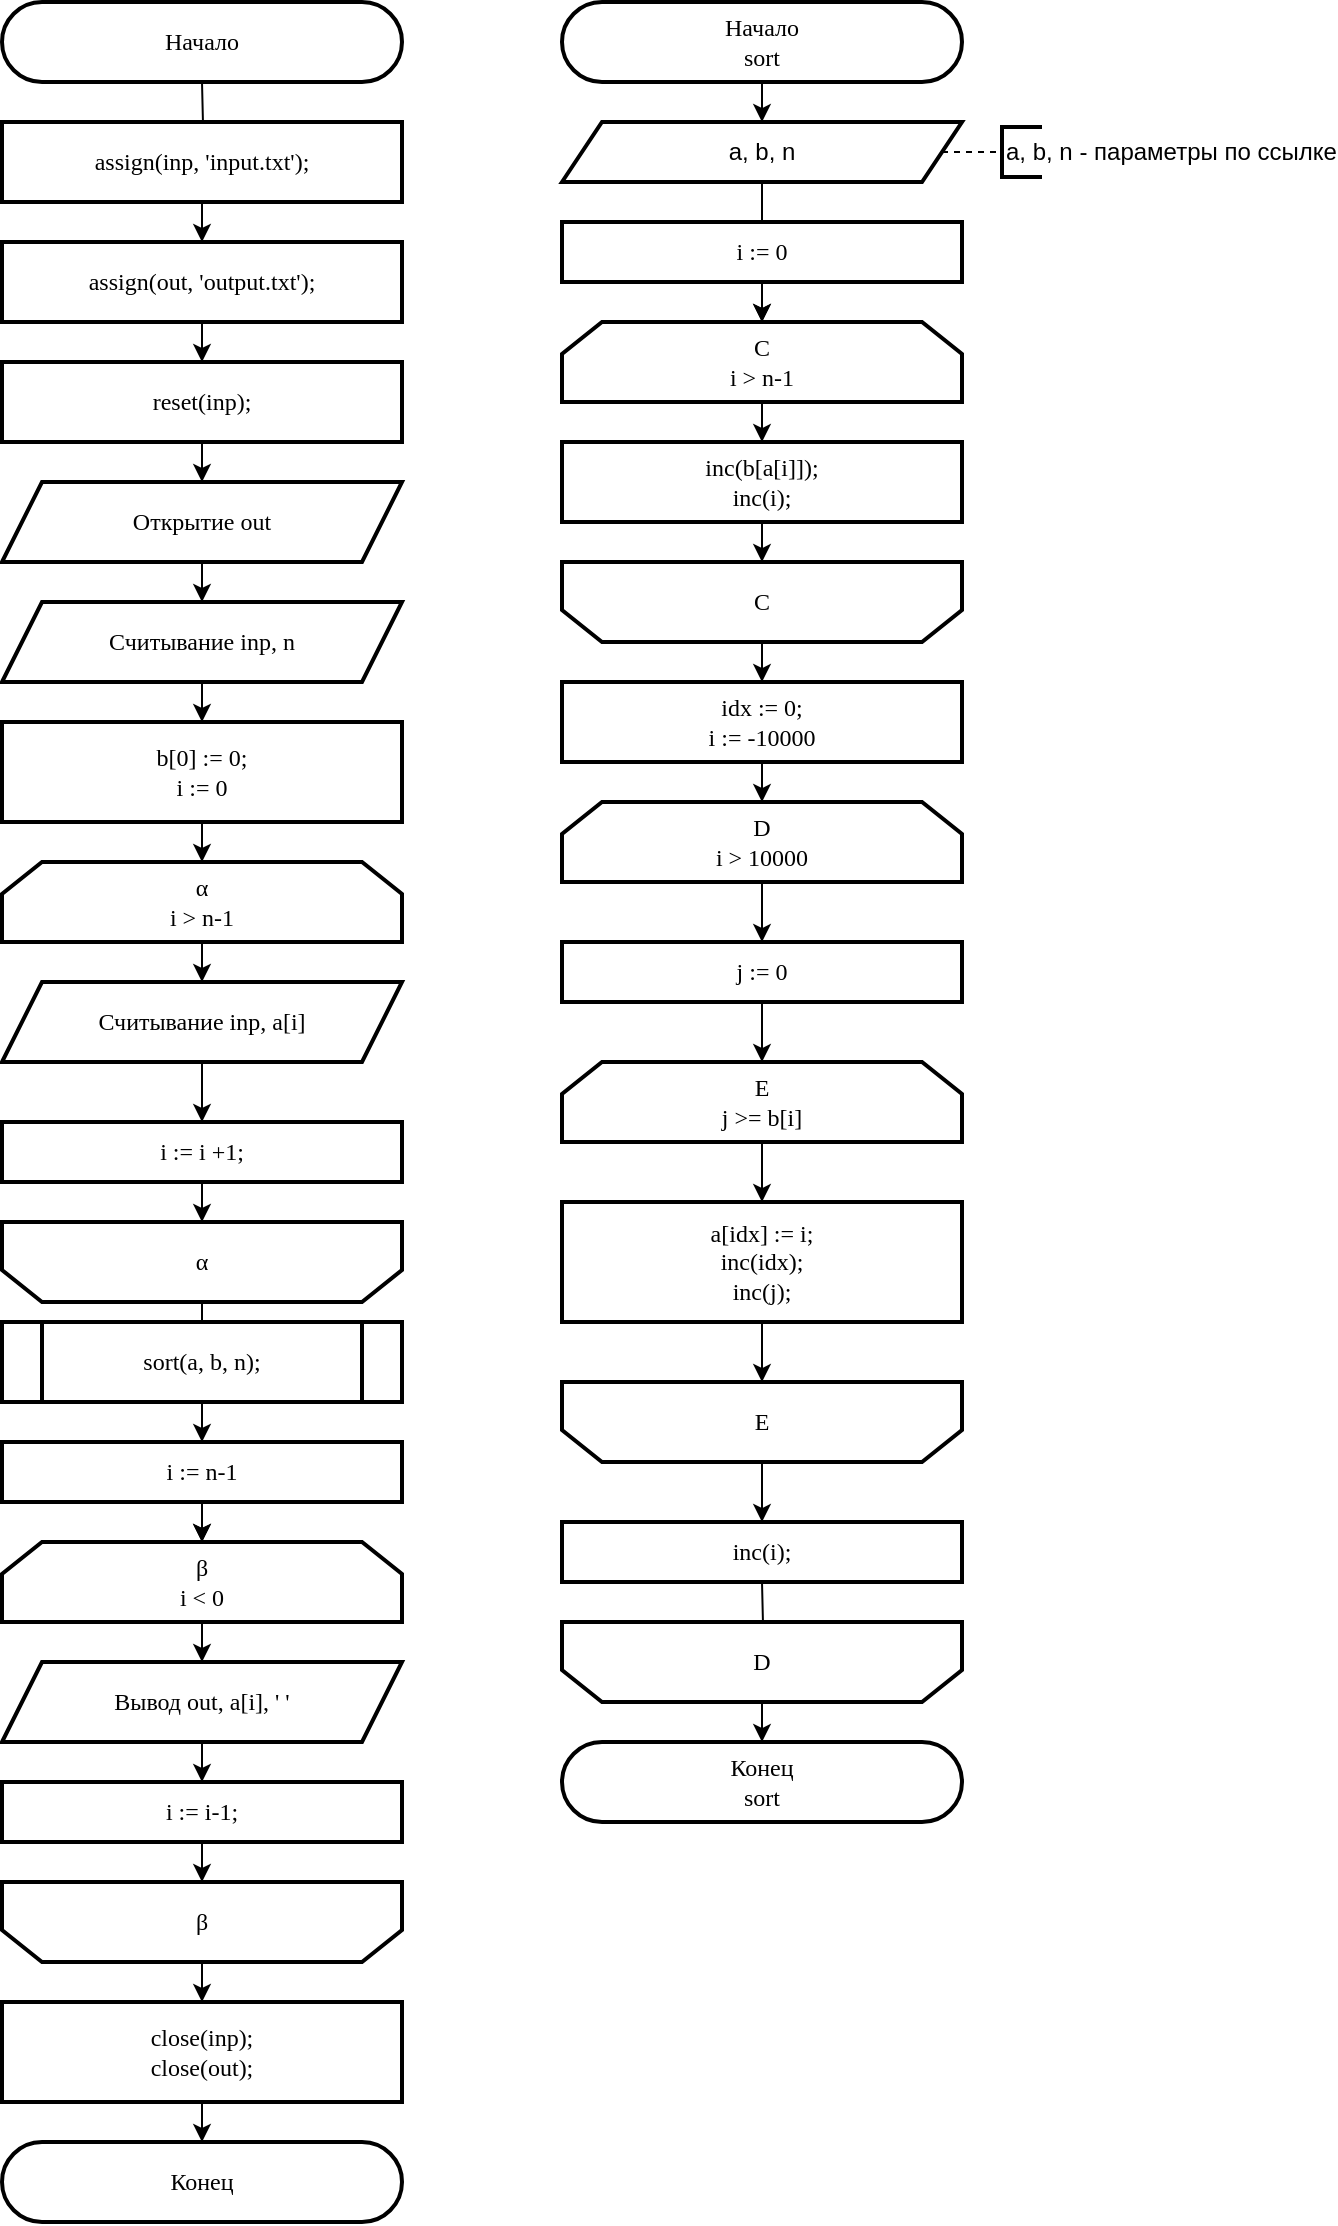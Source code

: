 <mxfile version="14.3.2" type="device"><diagram id="C5RBs43oDa-KdzZeNtuy" name="Page-1"><mxGraphModel dx="868" dy="425" grid="1" gridSize="10" guides="1" tooltips="1" connect="1" arrows="1" fold="1" page="1" pageScale="1" pageWidth="827" pageHeight="1169" math="0" shadow="0"><root><mxCell id="WIyWlLk6GJQsqaUBKTNV-0"/><mxCell id="WIyWlLk6GJQsqaUBKTNV-1" parent="WIyWlLk6GJQsqaUBKTNV-0"/><mxCell id="MlXDZ5iIv1wCANMHY0kZ-0" value="" style="edgeStyle=orthogonalEdgeStyle;rounded=0;orthogonalLoop=1;jettySize=auto;html=1;fontFamily=Times New Roman;fontSize=12;" parent="WIyWlLk6GJQsqaUBKTNV-1" target="MlXDZ5iIv1wCANMHY0kZ-2" edge="1"><mxGeometry relative="1" as="geometry"><mxPoint x="180" y="80.0" as="sourcePoint"/></mxGeometry></mxCell><mxCell id="MlXDZ5iIv1wCANMHY0kZ-1" value="" style="edgeStyle=orthogonalEdgeStyle;rounded=0;orthogonalLoop=1;jettySize=auto;html=1;fontFamily=Times New Roman;fontSize=12;" parent="WIyWlLk6GJQsqaUBKTNV-1" source="MlXDZ5iIv1wCANMHY0kZ-2" target="MlXDZ5iIv1wCANMHY0kZ-5" edge="1"><mxGeometry relative="1" as="geometry"/></mxCell><mxCell id="MlXDZ5iIv1wCANMHY0kZ-2" value="assign(inp, 'input.txt');" style="rounded=0;whiteSpace=wrap;html=1;absoluteArcSize=1;arcSize=14;strokeWidth=2;fontFamily=Times New Roman;fontSize=12;" parent="WIyWlLk6GJQsqaUBKTNV-1" vertex="1"><mxGeometry x="80" y="100" width="200" height="40" as="geometry"/></mxCell><mxCell id="MlXDZ5iIv1wCANMHY0kZ-3" value="&lt;font style=&quot;font-size: 12px;&quot;&gt;Начало&lt;/font&gt;" style="rounded=1;whiteSpace=wrap;html=1;shadow=0;fillColor=#ffffff;arcSize=50;strokeWidth=2;fontFamily=Times New Roman;fontSize=12;" parent="WIyWlLk6GJQsqaUBKTNV-1" vertex="1"><mxGeometry x="80" y="40" width="200" height="40" as="geometry"/></mxCell><mxCell id="MlXDZ5iIv1wCANMHY0kZ-4" value="" style="edgeStyle=orthogonalEdgeStyle;rounded=0;orthogonalLoop=1;jettySize=auto;html=1;fontFamily=Times New Roman;fontSize=12;" parent="WIyWlLk6GJQsqaUBKTNV-1" source="MlXDZ5iIv1wCANMHY0kZ-5" target="MlXDZ5iIv1wCANMHY0kZ-7" edge="1"><mxGeometry relative="1" as="geometry"/></mxCell><mxCell id="MlXDZ5iIv1wCANMHY0kZ-5" value="assign(out, 'output.txt');" style="rounded=0;whiteSpace=wrap;html=1;absoluteArcSize=1;arcSize=14;strokeWidth=2;fontFamily=Times New Roman;fontSize=12;" parent="WIyWlLk6GJQsqaUBKTNV-1" vertex="1"><mxGeometry x="80" y="160" width="200" height="40" as="geometry"/></mxCell><mxCell id="MlXDZ5iIv1wCANMHY0kZ-6" value="" style="edgeStyle=orthogonalEdgeStyle;rounded=0;orthogonalLoop=1;jettySize=auto;html=1;fontFamily=Times New Roman;fontSize=12;" parent="WIyWlLk6GJQsqaUBKTNV-1" source="MlXDZ5iIv1wCANMHY0kZ-7" target="MlXDZ5iIv1wCANMHY0kZ-9" edge="1"><mxGeometry relative="1" as="geometry"/></mxCell><mxCell id="MlXDZ5iIv1wCANMHY0kZ-7" value="reset(inp);" style="rounded=0;whiteSpace=wrap;html=1;absoluteArcSize=1;arcSize=14;strokeWidth=2;fontFamily=Times New Roman;fontSize=12;spacing=2;labelBorderColor=none;" parent="WIyWlLk6GJQsqaUBKTNV-1" vertex="1"><mxGeometry x="80" y="220" width="200" height="40" as="geometry"/></mxCell><mxCell id="MlXDZ5iIv1wCANMHY0kZ-8" value="" style="edgeStyle=orthogonalEdgeStyle;rounded=0;orthogonalLoop=1;jettySize=auto;html=1;fontFamily=Times New Roman;fontSize=12;" parent="WIyWlLk6GJQsqaUBKTNV-1" source="MlXDZ5iIv1wCANMHY0kZ-9" target="MlXDZ5iIv1wCANMHY0kZ-11" edge="1"><mxGeometry relative="1" as="geometry"/></mxCell><mxCell id="MlXDZ5iIv1wCANMHY0kZ-9" value="Открытие&amp;nbsp;out" style="shape=parallelogram;perimeter=parallelogramPerimeter;whiteSpace=wrap;html=1;fixedSize=1;fontFamily=Times New Roman;fontSize=12;strokeWidth=2;" parent="WIyWlLk6GJQsqaUBKTNV-1" vertex="1"><mxGeometry x="80" y="280" width="200" height="40" as="geometry"/></mxCell><mxCell id="MlXDZ5iIv1wCANMHY0kZ-10" value="" style="edgeStyle=orthogonalEdgeStyle;rounded=0;orthogonalLoop=1;jettySize=auto;html=1;fontFamily=Times New Roman;fontSize=12;" parent="WIyWlLk6GJQsqaUBKTNV-1" source="MlXDZ5iIv1wCANMHY0kZ-11" target="MlXDZ5iIv1wCANMHY0kZ-13" edge="1"><mxGeometry relative="1" as="geometry"/></mxCell><mxCell id="MlXDZ5iIv1wCANMHY0kZ-11" value="Считывание&amp;nbsp;inp, n" style="shape=parallelogram;perimeter=parallelogramPerimeter;whiteSpace=wrap;html=1;fixedSize=1;fontFamily=Times New Roman;fontSize=12;strokeWidth=2;" parent="WIyWlLk6GJQsqaUBKTNV-1" vertex="1"><mxGeometry x="80" y="340" width="200" height="40" as="geometry"/></mxCell><mxCell id="MlXDZ5iIv1wCANMHY0kZ-12" value="" style="edgeStyle=orthogonalEdgeStyle;rounded=0;orthogonalLoop=1;jettySize=auto;html=1;fontFamily=Times New Roman;fontSize=12;" parent="WIyWlLk6GJQsqaUBKTNV-1" source="MlXDZ5iIv1wCANMHY0kZ-13" target="MlXDZ5iIv1wCANMHY0kZ-15" edge="1"><mxGeometry relative="1" as="geometry"/></mxCell><mxCell id="MlXDZ5iIv1wCANMHY0kZ-13" value="b[0] := 0;&lt;br style=&quot;font-size: 12px;&quot;&gt;i := 0" style="whiteSpace=wrap;html=1;fontFamily=Times New Roman;fontSize=12;strokeWidth=2;" parent="WIyWlLk6GJQsqaUBKTNV-1" vertex="1"><mxGeometry x="80" y="400" width="200" height="50" as="geometry"/></mxCell><mxCell id="MlXDZ5iIv1wCANMHY0kZ-14" value="" style="edgeStyle=orthogonalEdgeStyle;rounded=0;orthogonalLoop=1;jettySize=auto;html=1;fontFamily=Times New Roman;fontSize=12;" parent="WIyWlLk6GJQsqaUBKTNV-1" source="MlXDZ5iIv1wCANMHY0kZ-15" target="MlXDZ5iIv1wCANMHY0kZ-17" edge="1"><mxGeometry relative="1" as="geometry"/></mxCell><mxCell id="MlXDZ5iIv1wCANMHY0kZ-15" value="α&lt;br style=&quot;font-size: 12px;&quot;&gt;i &amp;gt; n-1" style="shape=loopLimit;whiteSpace=wrap;html=1;rounded=0;shadow=0;strokeWidth=2;fillColor=#ffffff;fontFamily=Times New Roman;fontSize=12;" parent="WIyWlLk6GJQsqaUBKTNV-1" vertex="1"><mxGeometry x="80" y="470" width="200" height="40" as="geometry"/></mxCell><mxCell id="MlXDZ5iIv1wCANMHY0kZ-16" value="" style="edgeStyle=orthogonalEdgeStyle;rounded=0;orthogonalLoop=1;jettySize=auto;html=1;fontFamily=Times New Roman;fontSize=12;" parent="WIyWlLk6GJQsqaUBKTNV-1" source="MlXDZ5iIv1wCANMHY0kZ-17" edge="1"><mxGeometry relative="1" as="geometry"><mxPoint x="180" y="600.0" as="targetPoint"/></mxGeometry></mxCell><mxCell id="MlXDZ5iIv1wCANMHY0kZ-17" value="Считывание inp, a[i]" style="shape=parallelogram;perimeter=parallelogramPerimeter;whiteSpace=wrap;html=1;fixedSize=1;fontFamily=Times New Roman;fontSize=12;strokeWidth=2;" parent="WIyWlLk6GJQsqaUBKTNV-1" vertex="1"><mxGeometry x="80" y="530" width="200" height="40" as="geometry"/></mxCell><mxCell id="MlXDZ5iIv1wCANMHY0kZ-18" value="" style="edgeStyle=orthogonalEdgeStyle;rounded=0;orthogonalLoop=1;jettySize=auto;html=1;fontFamily=Times New Roman;fontSize=12;" parent="WIyWlLk6GJQsqaUBKTNV-1" source="MlXDZ5iIv1wCANMHY0kZ-19" target="MlXDZ5iIv1wCANMHY0kZ-23" edge="1"><mxGeometry relative="1" as="geometry"/></mxCell><mxCell id="MlXDZ5iIv1wCANMHY0kZ-19" value="&lt;font style=&quot;font-size: 12px;&quot;&gt;α&lt;br style=&quot;font-size: 12px;&quot;&gt;&lt;/font&gt;" style="shape=loopLimit;whiteSpace=wrap;html=1;rounded=0;shadow=0;strokeWidth=2;fillColor=#ffffff;direction=west;fontFamily=Times New Roman;fontSize=12;" parent="WIyWlLk6GJQsqaUBKTNV-1" vertex="1"><mxGeometry x="80" y="650" width="200" height="40" as="geometry"/></mxCell><mxCell id="MlXDZ5iIv1wCANMHY0kZ-20" value="" style="edgeStyle=orthogonalEdgeStyle;rounded=0;orthogonalLoop=1;jettySize=auto;html=1;fontFamily=Times New Roman;fontSize=12;" parent="WIyWlLk6GJQsqaUBKTNV-1" source="MlXDZ5iIv1wCANMHY0kZ-21" target="MlXDZ5iIv1wCANMHY0kZ-25" edge="1"><mxGeometry relative="1" as="geometry"/></mxCell><mxCell id="MlXDZ5iIv1wCANMHY0kZ-21" value="sort(a, b, n);" style="shape=process;whiteSpace=wrap;html=1;backgroundOutline=1;rounded=0;shadow=0;strokeWidth=2;fillColor=#ffffff;fontFamily=Times New Roman;fontSize=12;" parent="WIyWlLk6GJQsqaUBKTNV-1" vertex="1"><mxGeometry x="80" y="700" width="200" height="40" as="geometry"/></mxCell><mxCell id="MlXDZ5iIv1wCANMHY0kZ-22" value="" style="edgeStyle=orthogonalEdgeStyle;rounded=0;orthogonalLoop=1;jettySize=auto;html=1;fontFamily=Times New Roman;fontSize=12;" parent="WIyWlLk6GJQsqaUBKTNV-1" source="MlXDZ5iIv1wCANMHY0kZ-23" target="MlXDZ5iIv1wCANMHY0kZ-25" edge="1"><mxGeometry relative="1" as="geometry"/></mxCell><mxCell id="MlXDZ5iIv1wCANMHY0kZ-23" value="i :=&amp;nbsp;n-1" style="whiteSpace=wrap;html=1;fontFamily=Times New Roman;fontSize=12;strokeWidth=2;" parent="WIyWlLk6GJQsqaUBKTNV-1" vertex="1"><mxGeometry x="80" y="760" width="200" height="30" as="geometry"/></mxCell><mxCell id="MlXDZ5iIv1wCANMHY0kZ-24" value="" style="edgeStyle=orthogonalEdgeStyle;rounded=0;orthogonalLoop=1;jettySize=auto;html=1;fontFamily=Times New Roman;fontSize=12;" parent="WIyWlLk6GJQsqaUBKTNV-1" source="MlXDZ5iIv1wCANMHY0kZ-25" target="MlXDZ5iIv1wCANMHY0kZ-27" edge="1"><mxGeometry relative="1" as="geometry"/></mxCell><mxCell id="MlXDZ5iIv1wCANMHY0kZ-25" value="β&lt;br style=&quot;font-size: 12px&quot;&gt;i &amp;lt; 0" style="shape=loopLimit;whiteSpace=wrap;html=1;rounded=0;shadow=0;strokeWidth=2;fillColor=#ffffff;fontFamily=Times New Roman;fontSize=12;" parent="WIyWlLk6GJQsqaUBKTNV-1" vertex="1"><mxGeometry x="80" y="810" width="200" height="40" as="geometry"/></mxCell><mxCell id="MlXDZ5iIv1wCANMHY0kZ-26" value="" style="edgeStyle=orthogonalEdgeStyle;rounded=0;orthogonalLoop=1;jettySize=auto;html=1;fontFamily=Times New Roman;fontSize=12;" parent="WIyWlLk6GJQsqaUBKTNV-1" source="MlXDZ5iIv1wCANMHY0kZ-27" target="MlXDZ5iIv1wCANMHY0kZ-31" edge="1"><mxGeometry relative="1" as="geometry"/></mxCell><mxCell id="MlXDZ5iIv1wCANMHY0kZ-27" value="Вывод&amp;nbsp;out, a[i], ' '" style="shape=parallelogram;perimeter=parallelogramPerimeter;whiteSpace=wrap;html=1;fixedSize=1;fontFamily=Times New Roman;fontSize=12;strokeWidth=2;" parent="WIyWlLk6GJQsqaUBKTNV-1" vertex="1"><mxGeometry x="80" y="870" width="200" height="40" as="geometry"/></mxCell><mxCell id="MlXDZ5iIv1wCANMHY0kZ-28" value="" style="edgeStyle=orthogonalEdgeStyle;rounded=0;orthogonalLoop=1;jettySize=auto;html=1;fontFamily=Times New Roman;fontSize=12;" parent="WIyWlLk6GJQsqaUBKTNV-1" source="MlXDZ5iIv1wCANMHY0kZ-29" target="MlXDZ5iIv1wCANMHY0kZ-35" edge="1"><mxGeometry relative="1" as="geometry"/></mxCell><mxCell id="MlXDZ5iIv1wCANMHY0kZ-29" value="&lt;font style=&quot;font-size: 12px;&quot;&gt;β&lt;br style=&quot;font-size: 12px;&quot;&gt;&lt;/font&gt;" style="shape=loopLimit;whiteSpace=wrap;html=1;rounded=0;shadow=0;strokeWidth=2;fillColor=#ffffff;direction=west;fontFamily=Times New Roman;fontSize=12;" parent="WIyWlLk6GJQsqaUBKTNV-1" vertex="1"><mxGeometry x="80" y="980" width="200" height="40" as="geometry"/></mxCell><mxCell id="MlXDZ5iIv1wCANMHY0kZ-30" value="" style="edgeStyle=orthogonalEdgeStyle;rounded=0;orthogonalLoop=1;jettySize=auto;html=1;fontFamily=Times New Roman;fontSize=12;" parent="WIyWlLk6GJQsqaUBKTNV-1" source="MlXDZ5iIv1wCANMHY0kZ-31" target="MlXDZ5iIv1wCANMHY0kZ-29" edge="1"><mxGeometry relative="1" as="geometry"/></mxCell><mxCell id="MlXDZ5iIv1wCANMHY0kZ-31" value="i := i-1;" style="rounded=0;whiteSpace=wrap;html=1;fontFamily=Times New Roman;fontSize=12;strokeWidth=2;" parent="WIyWlLk6GJQsqaUBKTNV-1" vertex="1"><mxGeometry x="80" y="930" width="200" height="30" as="geometry"/></mxCell><mxCell id="MlXDZ5iIv1wCANMHY0kZ-32" value="" style="edgeStyle=orthogonalEdgeStyle;rounded=0;orthogonalLoop=1;jettySize=auto;html=1;fontFamily=Times New Roman;fontSize=12;" parent="WIyWlLk6GJQsqaUBKTNV-1" source="MlXDZ5iIv1wCANMHY0kZ-33" target="MlXDZ5iIv1wCANMHY0kZ-19" edge="1"><mxGeometry relative="1" as="geometry"/></mxCell><mxCell id="MlXDZ5iIv1wCANMHY0kZ-33" value="i := i +1;" style="rounded=0;whiteSpace=wrap;html=1;fontFamily=Times New Roman;fontSize=12;strokeWidth=2;" parent="WIyWlLk6GJQsqaUBKTNV-1" vertex="1"><mxGeometry x="80" y="600" width="200" height="30" as="geometry"/></mxCell><mxCell id="MlXDZ5iIv1wCANMHY0kZ-34" value="" style="edgeStyle=orthogonalEdgeStyle;rounded=0;orthogonalLoop=1;jettySize=auto;html=1;fontFamily=Times New Roman;fontSize=12;" parent="WIyWlLk6GJQsqaUBKTNV-1" source="MlXDZ5iIv1wCANMHY0kZ-35" target="MlXDZ5iIv1wCANMHY0kZ-36" edge="1"><mxGeometry relative="1" as="geometry"/></mxCell><mxCell id="MlXDZ5iIv1wCANMHY0kZ-35" value="close(inp);&lt;br style=&quot;font-size: 12px;&quot;&gt;close(out);" style="rounded=0;whiteSpace=wrap;html=1;fontFamily=Times New Roman;fontSize=12;strokeWidth=2;" parent="WIyWlLk6GJQsqaUBKTNV-1" vertex="1"><mxGeometry x="80" y="1040" width="200" height="50" as="geometry"/></mxCell><mxCell id="MlXDZ5iIv1wCANMHY0kZ-36" value="&lt;span style=&quot;font-size: 12px;&quot;&gt;Конец&lt;/span&gt;" style="rounded=1;whiteSpace=wrap;html=1;shadow=0;fillColor=#ffffff;arcSize=50;strokeWidth=2;fontFamily=Times New Roman;fontSize=12;" parent="WIyWlLk6GJQsqaUBKTNV-1" vertex="1"><mxGeometry x="80" y="1110" width="200" height="40" as="geometry"/></mxCell><mxCell id="MlXDZ5iIv1wCANMHY0kZ-37" value="" style="edgeStyle=orthogonalEdgeStyle;rounded=0;orthogonalLoop=1;jettySize=auto;html=1;strokeWidth=1;fontFamily=Times New Roman;fontSize=12;" parent="WIyWlLk6GJQsqaUBKTNV-1" source="MlXDZ5iIv1wCANMHY0kZ-38" target="MlXDZ5iIv1wCANMHY0kZ-40" edge="1"><mxGeometry relative="1" as="geometry"/></mxCell><mxCell id="MlXDZ5iIv1wCANMHY0kZ-38" value="&lt;font&gt;Начало&lt;br&gt;sort&lt;br&gt;&lt;/font&gt;" style="rounded=1;whiteSpace=wrap;html=1;shadow=0;fillColor=#ffffff;arcSize=50;strokeWidth=2;fontFamily=Times New Roman;fontSize=12;" parent="WIyWlLk6GJQsqaUBKTNV-1" vertex="1"><mxGeometry x="360" y="40" width="200" height="40" as="geometry"/></mxCell><mxCell id="MlXDZ5iIv1wCANMHY0kZ-39" value="" style="edgeStyle=orthogonalEdgeStyle;rounded=0;orthogonalLoop=1;jettySize=auto;html=1;strokeWidth=1;fontFamily=Times New Roman;fontSize=12;" parent="WIyWlLk6GJQsqaUBKTNV-1" source="MlXDZ5iIv1wCANMHY0kZ-40" target="MlXDZ5iIv1wCANMHY0kZ-46" edge="1"><mxGeometry relative="1" as="geometry"/></mxCell><mxCell id="MlXDZ5iIv1wCANMHY0kZ-40" value="a, b, n" style="shape=parallelogram;perimeter=parallelogramPerimeter;whiteSpace=wrap;html=1;fixedSize=1;rounded=0;strokeWidth=2;" parent="WIyWlLk6GJQsqaUBKTNV-1" vertex="1"><mxGeometry x="360" y="100" width="200" height="30" as="geometry"/></mxCell><mxCell id="MlXDZ5iIv1wCANMHY0kZ-41" value="" style="endArrow=none;dashed=1;html=1;exitX=1;exitY=0.5;exitDx=0;exitDy=0;" parent="WIyWlLk6GJQsqaUBKTNV-1" source="MlXDZ5iIv1wCANMHY0kZ-40" edge="1"><mxGeometry width="50" height="50" relative="1" as="geometry"><mxPoint x="580" y="150" as="sourcePoint"/><mxPoint x="580" y="115" as="targetPoint"/></mxGeometry></mxCell><mxCell id="MlXDZ5iIv1wCANMHY0kZ-42" value="a, b, n - параметры по ссылке" style="strokeWidth=2;html=1;shape=mxgraph.flowchart.annotation_1;align=left;pointerEvents=1;" parent="WIyWlLk6GJQsqaUBKTNV-1" vertex="1"><mxGeometry x="580" y="102.5" width="20" height="25" as="geometry"/></mxCell><mxCell id="MlXDZ5iIv1wCANMHY0kZ-43" value="" style="edgeStyle=orthogonalEdgeStyle;rounded=0;orthogonalLoop=1;jettySize=auto;html=1;fontFamily=Times New Roman;fontSize=12;" parent="WIyWlLk6GJQsqaUBKTNV-1" source="MlXDZ5iIv1wCANMHY0kZ-44" target="MlXDZ5iIv1wCANMHY0kZ-46" edge="1"><mxGeometry relative="1" as="geometry"/></mxCell><mxCell id="MlXDZ5iIv1wCANMHY0kZ-44" value="i := 0" style="whiteSpace=wrap;html=1;fontFamily=Times New Roman;fontSize=12;strokeWidth=2;" parent="WIyWlLk6GJQsqaUBKTNV-1" vertex="1"><mxGeometry x="360" y="150" width="200" height="30" as="geometry"/></mxCell><mxCell id="MlXDZ5iIv1wCANMHY0kZ-45" value="" style="edgeStyle=orthogonalEdgeStyle;rounded=0;orthogonalLoop=1;jettySize=auto;html=1;strokeWidth=1;fontFamily=Times New Roman;fontSize=12;" parent="WIyWlLk6GJQsqaUBKTNV-1" source="MlXDZ5iIv1wCANMHY0kZ-46" target="MlXDZ5iIv1wCANMHY0kZ-48" edge="1"><mxGeometry relative="1" as="geometry"/></mxCell><mxCell id="MlXDZ5iIv1wCANMHY0kZ-46" value="С&lt;br style=&quot;font-size: 12px&quot;&gt;i &amp;gt; n-1" style="shape=loopLimit;whiteSpace=wrap;html=1;rounded=0;shadow=0;strokeWidth=2;fillColor=#ffffff;fontFamily=Times New Roman;fontSize=12;" parent="WIyWlLk6GJQsqaUBKTNV-1" vertex="1"><mxGeometry x="360" y="200" width="200" height="40" as="geometry"/></mxCell><mxCell id="MlXDZ5iIv1wCANMHY0kZ-47" value="" style="edgeStyle=orthogonalEdgeStyle;rounded=0;orthogonalLoop=1;jettySize=auto;html=1;strokeWidth=1;fontFamily=Times New Roman;fontSize=12;" parent="WIyWlLk6GJQsqaUBKTNV-1" source="MlXDZ5iIv1wCANMHY0kZ-48" target="MlXDZ5iIv1wCANMHY0kZ-50" edge="1"><mxGeometry relative="1" as="geometry"/></mxCell><mxCell id="MlXDZ5iIv1wCANMHY0kZ-48" value="inc(b[a[i]]);&lt;br&gt;inc(i);" style="whiteSpace=wrap;html=1;rounded=0;shadow=0;fontFamily=Times New Roman;strokeWidth=2;" parent="WIyWlLk6GJQsqaUBKTNV-1" vertex="1"><mxGeometry x="360" y="260" width="200" height="40" as="geometry"/></mxCell><mxCell id="MlXDZ5iIv1wCANMHY0kZ-49" value="" style="edgeStyle=orthogonalEdgeStyle;rounded=0;orthogonalLoop=1;jettySize=auto;html=1;strokeWidth=1;fontFamily=Times New Roman;fontSize=12;" parent="WIyWlLk6GJQsqaUBKTNV-1" source="MlXDZ5iIv1wCANMHY0kZ-50" target="MlXDZ5iIv1wCANMHY0kZ-52" edge="1"><mxGeometry relative="1" as="geometry"/></mxCell><mxCell id="MlXDZ5iIv1wCANMHY0kZ-50" value="&lt;font style=&quot;font-size: 12px&quot;&gt;C&lt;br style=&quot;font-size: 12px&quot;&gt;&lt;/font&gt;" style="shape=loopLimit;whiteSpace=wrap;html=1;rounded=0;shadow=0;strokeWidth=2;fillColor=#ffffff;direction=west;fontFamily=Times New Roman;fontSize=12;" parent="WIyWlLk6GJQsqaUBKTNV-1" vertex="1"><mxGeometry x="360" y="320" width="200" height="40" as="geometry"/></mxCell><mxCell id="MlXDZ5iIv1wCANMHY0kZ-51" value="" style="edgeStyle=orthogonalEdgeStyle;rounded=0;orthogonalLoop=1;jettySize=auto;html=1;strokeWidth=1;fontFamily=Times New Roman;fontSize=12;" parent="WIyWlLk6GJQsqaUBKTNV-1" source="MlXDZ5iIv1wCANMHY0kZ-52" target="MlXDZ5iIv1wCANMHY0kZ-54" edge="1"><mxGeometry relative="1" as="geometry"/></mxCell><mxCell id="MlXDZ5iIv1wCANMHY0kZ-52" value="idx := 0;&lt;br&gt;i := -10000" style="whiteSpace=wrap;html=1;fontFamily=Times New Roman;fontSize=12;strokeWidth=2;" parent="WIyWlLk6GJQsqaUBKTNV-1" vertex="1"><mxGeometry x="360" y="380" width="200" height="40" as="geometry"/></mxCell><mxCell id="MlXDZ5iIv1wCANMHY0kZ-53" value="" style="edgeStyle=orthogonalEdgeStyle;rounded=0;orthogonalLoop=1;jettySize=auto;html=1;strokeWidth=1;fontFamily=Times New Roman;fontSize=12;" parent="WIyWlLk6GJQsqaUBKTNV-1" source="MlXDZ5iIv1wCANMHY0kZ-54" target="MlXDZ5iIv1wCANMHY0kZ-56" edge="1"><mxGeometry relative="1" as="geometry"/></mxCell><mxCell id="MlXDZ5iIv1wCANMHY0kZ-54" value="D&lt;br style=&quot;font-size: 12px&quot;&gt;i &amp;gt; 10000" style="shape=loopLimit;whiteSpace=wrap;html=1;rounded=0;shadow=0;strokeWidth=2;fillColor=#ffffff;fontFamily=Times New Roman;fontSize=12;" parent="WIyWlLk6GJQsqaUBKTNV-1" vertex="1"><mxGeometry x="360" y="440" width="200" height="40" as="geometry"/></mxCell><mxCell id="MlXDZ5iIv1wCANMHY0kZ-55" value="" style="edgeStyle=orthogonalEdgeStyle;rounded=0;orthogonalLoop=1;jettySize=auto;html=1;strokeWidth=1;fontFamily=Times New Roman;fontSize=12;" parent="WIyWlLk6GJQsqaUBKTNV-1" source="MlXDZ5iIv1wCANMHY0kZ-56" target="MlXDZ5iIv1wCANMHY0kZ-58" edge="1"><mxGeometry relative="1" as="geometry"/></mxCell><mxCell id="MlXDZ5iIv1wCANMHY0kZ-56" value="j := 0" style="whiteSpace=wrap;html=1;fontFamily=Times New Roman;fontSize=12;strokeWidth=2;" parent="WIyWlLk6GJQsqaUBKTNV-1" vertex="1"><mxGeometry x="360" y="510" width="200" height="30" as="geometry"/></mxCell><mxCell id="MlXDZ5iIv1wCANMHY0kZ-57" value="" style="edgeStyle=orthogonalEdgeStyle;rounded=0;orthogonalLoop=1;jettySize=auto;html=1;strokeWidth=1;fontFamily=Times New Roman;fontSize=12;" parent="WIyWlLk6GJQsqaUBKTNV-1" source="MlXDZ5iIv1wCANMHY0kZ-58" target="MlXDZ5iIv1wCANMHY0kZ-60" edge="1"><mxGeometry relative="1" as="geometry"/></mxCell><mxCell id="MlXDZ5iIv1wCANMHY0kZ-58" value="E&lt;br style=&quot;font-size: 12px&quot;&gt;j &amp;gt;= b[i]" style="shape=loopLimit;whiteSpace=wrap;html=1;rounded=0;shadow=0;strokeWidth=2;fillColor=#ffffff;fontFamily=Times New Roman;fontSize=12;" parent="WIyWlLk6GJQsqaUBKTNV-1" vertex="1"><mxGeometry x="360" y="570" width="200" height="40" as="geometry"/></mxCell><mxCell id="MlXDZ5iIv1wCANMHY0kZ-59" value="" style="edgeStyle=orthogonalEdgeStyle;rounded=0;orthogonalLoop=1;jettySize=auto;html=1;strokeWidth=1;fontFamily=Times New Roman;fontSize=12;" parent="WIyWlLk6GJQsqaUBKTNV-1" source="MlXDZ5iIv1wCANMHY0kZ-60" target="MlXDZ5iIv1wCANMHY0kZ-62" edge="1"><mxGeometry relative="1" as="geometry"/></mxCell><mxCell id="MlXDZ5iIv1wCANMHY0kZ-60" value="&lt;div&gt;a[idx] := i;&lt;/div&gt;&lt;div&gt;&lt;span&gt;inc(idx);&lt;/span&gt;&lt;/div&gt;&lt;div&gt;&lt;span&gt;inc(j);&lt;/span&gt;&lt;/div&gt;" style="whiteSpace=wrap;html=1;fontFamily=Times New Roman;fontSize=12;strokeWidth=2;" parent="WIyWlLk6GJQsqaUBKTNV-1" vertex="1"><mxGeometry x="360" y="640" width="200" height="60" as="geometry"/></mxCell><mxCell id="MlXDZ5iIv1wCANMHY0kZ-61" value="" style="edgeStyle=orthogonalEdgeStyle;rounded=0;orthogonalLoop=1;jettySize=auto;html=1;strokeWidth=1;fontFamily=Times New Roman;fontSize=12;" parent="WIyWlLk6GJQsqaUBKTNV-1" target="MlXDZ5iIv1wCANMHY0kZ-64" edge="1"><mxGeometry relative="1" as="geometry"><mxPoint x="460" y="830" as="sourcePoint"/></mxGeometry></mxCell><mxCell id="KTtusEtbUrmtv_ahMRS8-1" value="" style="edgeStyle=orthogonalEdgeStyle;rounded=0;orthogonalLoop=1;jettySize=auto;html=1;" edge="1" parent="WIyWlLk6GJQsqaUBKTNV-1" source="MlXDZ5iIv1wCANMHY0kZ-62" target="KTtusEtbUrmtv_ahMRS8-0"><mxGeometry relative="1" as="geometry"/></mxCell><mxCell id="MlXDZ5iIv1wCANMHY0kZ-62" value="&lt;font style=&quot;font-size: 12px&quot;&gt;E&lt;br style=&quot;font-size: 12px&quot;&gt;&lt;/font&gt;" style="shape=loopLimit;whiteSpace=wrap;html=1;rounded=0;shadow=0;strokeWidth=2;fillColor=#ffffff;direction=west;fontFamily=Times New Roman;fontSize=12;" parent="WIyWlLk6GJQsqaUBKTNV-1" vertex="1"><mxGeometry x="360" y="730" width="200" height="40" as="geometry"/></mxCell><mxCell id="MlXDZ5iIv1wCANMHY0kZ-63" value="" style="edgeStyle=orthogonalEdgeStyle;rounded=0;orthogonalLoop=1;jettySize=auto;html=1;strokeWidth=1;fontFamily=Times New Roman;fontSize=12;" parent="WIyWlLk6GJQsqaUBKTNV-1" source="MlXDZ5iIv1wCANMHY0kZ-64" target="MlXDZ5iIv1wCANMHY0kZ-65" edge="1"><mxGeometry relative="1" as="geometry"/></mxCell><mxCell id="MlXDZ5iIv1wCANMHY0kZ-64" value="&lt;font style=&quot;font-size: 12px&quot;&gt;D&lt;br style=&quot;font-size: 12px&quot;&gt;&lt;/font&gt;" style="shape=loopLimit;whiteSpace=wrap;html=1;rounded=0;shadow=0;strokeWidth=2;fillColor=#ffffff;direction=west;fontFamily=Times New Roman;fontSize=12;" parent="WIyWlLk6GJQsqaUBKTNV-1" vertex="1"><mxGeometry x="360" y="850" width="200" height="40" as="geometry"/></mxCell><mxCell id="MlXDZ5iIv1wCANMHY0kZ-65" value="&lt;font&gt;Конец&lt;br&gt;sort&lt;br&gt;&lt;/font&gt;" style="rounded=1;whiteSpace=wrap;html=1;shadow=0;fillColor=#ffffff;arcSize=50;strokeWidth=2;fontFamily=Times New Roman;fontSize=12;" parent="WIyWlLk6GJQsqaUBKTNV-1" vertex="1"><mxGeometry x="360" y="910" width="200" height="40" as="geometry"/></mxCell><mxCell id="KTtusEtbUrmtv_ahMRS8-0" value="inc(i);" style="whiteSpace=wrap;html=1;fontFamily=Times New Roman;fontSize=12;strokeWidth=2;" vertex="1" parent="WIyWlLk6GJQsqaUBKTNV-1"><mxGeometry x="360" y="800" width="200" height="30" as="geometry"/></mxCell></root></mxGraphModel></diagram></mxfile>